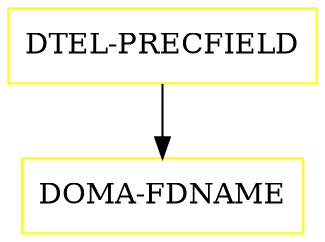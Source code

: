 digraph G {
  "DTEL-PRECFIELD" [shape=box,color=yellow];
  "DOMA-FDNAME" [shape=box,color=yellow,URL="./DOMA_FDNAME.html"];
  "DTEL-PRECFIELD" -> "DOMA-FDNAME";
}
